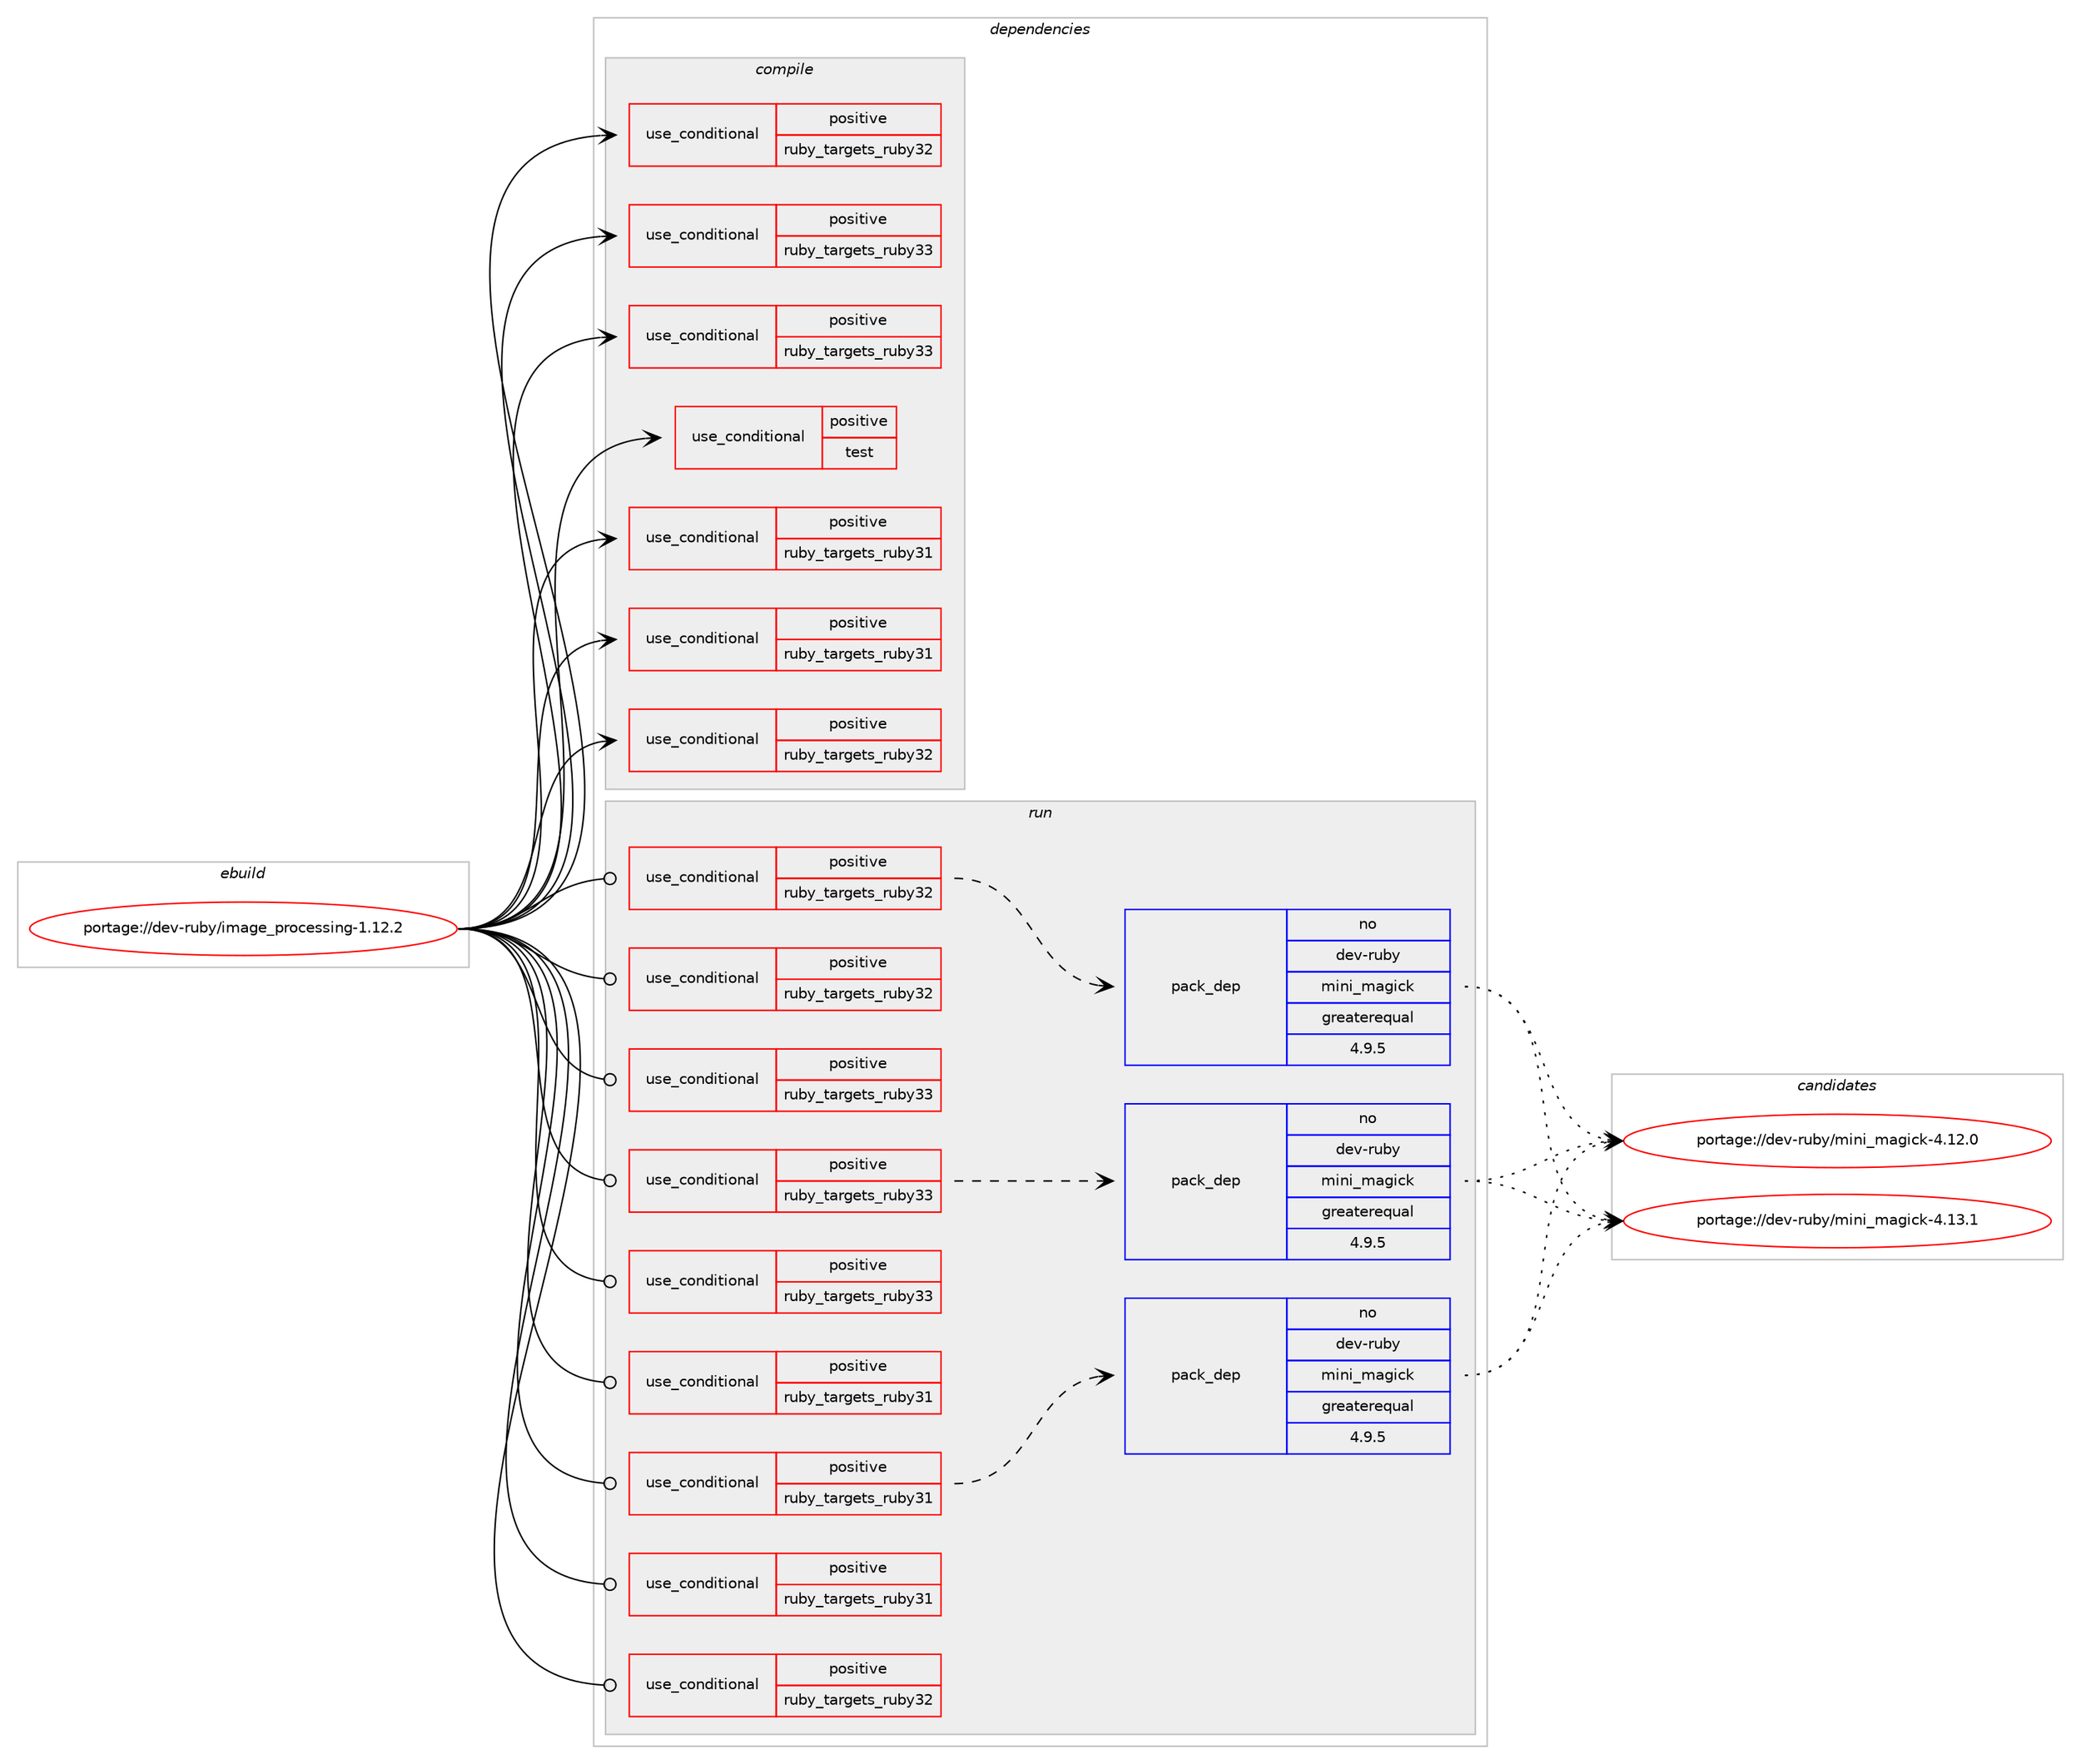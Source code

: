 digraph prolog {

# *************
# Graph options
# *************

newrank=true;
concentrate=true;
compound=true;
graph [rankdir=LR,fontname=Helvetica,fontsize=10,ranksep=1.5];#, ranksep=2.5, nodesep=0.2];
edge  [arrowhead=vee];
node  [fontname=Helvetica,fontsize=10];

# **********
# The ebuild
# **********

subgraph cluster_leftcol {
color=gray;
rank=same;
label=<<i>ebuild</i>>;
id [label="portage://dev-ruby/image_processing-1.12.2", color=red, width=4, href="../dev-ruby/image_processing-1.12.2.svg"];
}

# ****************
# The dependencies
# ****************

subgraph cluster_midcol {
color=gray;
label=<<i>dependencies</i>>;
subgraph cluster_compile {
fillcolor="#eeeeee";
style=filled;
label=<<i>compile</i>>;
subgraph cond47845 {
dependency95270 [label=<<TABLE BORDER="0" CELLBORDER="1" CELLSPACING="0" CELLPADDING="4"><TR><TD ROWSPAN="3" CELLPADDING="10">use_conditional</TD></TR><TR><TD>positive</TD></TR><TR><TD>ruby_targets_ruby31</TD></TR></TABLE>>, shape=none, color=red];
# *** BEGIN UNKNOWN DEPENDENCY TYPE (TODO) ***
# dependency95270 -> package_dependency(portage://dev-ruby/image_processing-1.12.2,install,no,dev-lang,ruby,none,[,,],[slot(3.1)],[])
# *** END UNKNOWN DEPENDENCY TYPE (TODO) ***

}
id:e -> dependency95270:w [weight=20,style="solid",arrowhead="vee"];
subgraph cond47846 {
dependency95271 [label=<<TABLE BORDER="0" CELLBORDER="1" CELLSPACING="0" CELLPADDING="4"><TR><TD ROWSPAN="3" CELLPADDING="10">use_conditional</TD></TR><TR><TD>positive</TD></TR><TR><TD>ruby_targets_ruby31</TD></TR></TABLE>>, shape=none, color=red];
# *** BEGIN UNKNOWN DEPENDENCY TYPE (TODO) ***
# dependency95271 -> package_dependency(portage://dev-ruby/image_processing-1.12.2,install,no,virtual,rubygems,none,[,,],[],[use(enable(ruby_targets_ruby31),negative)])
# *** END UNKNOWN DEPENDENCY TYPE (TODO) ***

}
id:e -> dependency95271:w [weight=20,style="solid",arrowhead="vee"];
subgraph cond47847 {
dependency95272 [label=<<TABLE BORDER="0" CELLBORDER="1" CELLSPACING="0" CELLPADDING="4"><TR><TD ROWSPAN="3" CELLPADDING="10">use_conditional</TD></TR><TR><TD>positive</TD></TR><TR><TD>ruby_targets_ruby32</TD></TR></TABLE>>, shape=none, color=red];
# *** BEGIN UNKNOWN DEPENDENCY TYPE (TODO) ***
# dependency95272 -> package_dependency(portage://dev-ruby/image_processing-1.12.2,install,no,dev-lang,ruby,none,[,,],[slot(3.2)],[])
# *** END UNKNOWN DEPENDENCY TYPE (TODO) ***

}
id:e -> dependency95272:w [weight=20,style="solid",arrowhead="vee"];
subgraph cond47848 {
dependency95273 [label=<<TABLE BORDER="0" CELLBORDER="1" CELLSPACING="0" CELLPADDING="4"><TR><TD ROWSPAN="3" CELLPADDING="10">use_conditional</TD></TR><TR><TD>positive</TD></TR><TR><TD>ruby_targets_ruby32</TD></TR></TABLE>>, shape=none, color=red];
# *** BEGIN UNKNOWN DEPENDENCY TYPE (TODO) ***
# dependency95273 -> package_dependency(portage://dev-ruby/image_processing-1.12.2,install,no,virtual,rubygems,none,[,,],[],[use(enable(ruby_targets_ruby32),negative)])
# *** END UNKNOWN DEPENDENCY TYPE (TODO) ***

}
id:e -> dependency95273:w [weight=20,style="solid",arrowhead="vee"];
subgraph cond47849 {
dependency95274 [label=<<TABLE BORDER="0" CELLBORDER="1" CELLSPACING="0" CELLPADDING="4"><TR><TD ROWSPAN="3" CELLPADDING="10">use_conditional</TD></TR><TR><TD>positive</TD></TR><TR><TD>ruby_targets_ruby33</TD></TR></TABLE>>, shape=none, color=red];
# *** BEGIN UNKNOWN DEPENDENCY TYPE (TODO) ***
# dependency95274 -> package_dependency(portage://dev-ruby/image_processing-1.12.2,install,no,dev-lang,ruby,none,[,,],[slot(3.3)],[])
# *** END UNKNOWN DEPENDENCY TYPE (TODO) ***

}
id:e -> dependency95274:w [weight=20,style="solid",arrowhead="vee"];
subgraph cond47850 {
dependency95275 [label=<<TABLE BORDER="0" CELLBORDER="1" CELLSPACING="0" CELLPADDING="4"><TR><TD ROWSPAN="3" CELLPADDING="10">use_conditional</TD></TR><TR><TD>positive</TD></TR><TR><TD>ruby_targets_ruby33</TD></TR></TABLE>>, shape=none, color=red];
# *** BEGIN UNKNOWN DEPENDENCY TYPE (TODO) ***
# dependency95275 -> package_dependency(portage://dev-ruby/image_processing-1.12.2,install,no,virtual,rubygems,none,[,,],[],[use(enable(ruby_targets_ruby33),negative)])
# *** END UNKNOWN DEPENDENCY TYPE (TODO) ***

}
id:e -> dependency95275:w [weight=20,style="solid",arrowhead="vee"];
subgraph cond47851 {
dependency95276 [label=<<TABLE BORDER="0" CELLBORDER="1" CELLSPACING="0" CELLPADDING="4"><TR><TD ROWSPAN="3" CELLPADDING="10">use_conditional</TD></TR><TR><TD>positive</TD></TR><TR><TD>test</TD></TR></TABLE>>, shape=none, color=red];
# *** BEGIN UNKNOWN DEPENDENCY TYPE (TODO) ***
# dependency95276 -> package_dependency(portage://dev-ruby/image_processing-1.12.2,install,no,media-gfx,imagemagick,none,[,,],[],[use(enable(jpeg),none),use(enable(png),none),use(enable(tiff),none),use(enable(xml),none)])
# *** END UNKNOWN DEPENDENCY TYPE (TODO) ***

}
id:e -> dependency95276:w [weight=20,style="solid",arrowhead="vee"];
}
subgraph cluster_compileandrun {
fillcolor="#eeeeee";
style=filled;
label=<<i>compile and run</i>>;
}
subgraph cluster_run {
fillcolor="#eeeeee";
style=filled;
label=<<i>run</i>>;
subgraph cond47852 {
dependency95277 [label=<<TABLE BORDER="0" CELLBORDER="1" CELLSPACING="0" CELLPADDING="4"><TR><TD ROWSPAN="3" CELLPADDING="10">use_conditional</TD></TR><TR><TD>positive</TD></TR><TR><TD>ruby_targets_ruby31</TD></TR></TABLE>>, shape=none, color=red];
# *** BEGIN UNKNOWN DEPENDENCY TYPE (TODO) ***
# dependency95277 -> package_dependency(portage://dev-ruby/image_processing-1.12.2,run,no,dev-lang,ruby,none,[,,],[slot(3.1)],[])
# *** END UNKNOWN DEPENDENCY TYPE (TODO) ***

}
id:e -> dependency95277:w [weight=20,style="solid",arrowhead="odot"];
subgraph cond47853 {
dependency95278 [label=<<TABLE BORDER="0" CELLBORDER="1" CELLSPACING="0" CELLPADDING="4"><TR><TD ROWSPAN="3" CELLPADDING="10">use_conditional</TD></TR><TR><TD>positive</TD></TR><TR><TD>ruby_targets_ruby31</TD></TR></TABLE>>, shape=none, color=red];
subgraph pack46128 {
dependency95279 [label=<<TABLE BORDER="0" CELLBORDER="1" CELLSPACING="0" CELLPADDING="4" WIDTH="220"><TR><TD ROWSPAN="6" CELLPADDING="30">pack_dep</TD></TR><TR><TD WIDTH="110">no</TD></TR><TR><TD>dev-ruby</TD></TR><TR><TD>mini_magick</TD></TR><TR><TD>greaterequal</TD></TR><TR><TD>4.9.5</TD></TR></TABLE>>, shape=none, color=blue];
}
dependency95278:e -> dependency95279:w [weight=20,style="dashed",arrowhead="vee"];
}
id:e -> dependency95278:w [weight=20,style="solid",arrowhead="odot"];
subgraph cond47854 {
dependency95280 [label=<<TABLE BORDER="0" CELLBORDER="1" CELLSPACING="0" CELLPADDING="4"><TR><TD ROWSPAN="3" CELLPADDING="10">use_conditional</TD></TR><TR><TD>positive</TD></TR><TR><TD>ruby_targets_ruby31</TD></TR></TABLE>>, shape=none, color=red];
# *** BEGIN UNKNOWN DEPENDENCY TYPE (TODO) ***
# dependency95280 -> package_dependency(portage://dev-ruby/image_processing-1.12.2,run,no,virtual,rubygems,none,[,,],[],[use(enable(ruby_targets_ruby31),negative)])
# *** END UNKNOWN DEPENDENCY TYPE (TODO) ***

}
id:e -> dependency95280:w [weight=20,style="solid",arrowhead="odot"];
subgraph cond47855 {
dependency95281 [label=<<TABLE BORDER="0" CELLBORDER="1" CELLSPACING="0" CELLPADDING="4"><TR><TD ROWSPAN="3" CELLPADDING="10">use_conditional</TD></TR><TR><TD>positive</TD></TR><TR><TD>ruby_targets_ruby32</TD></TR></TABLE>>, shape=none, color=red];
# *** BEGIN UNKNOWN DEPENDENCY TYPE (TODO) ***
# dependency95281 -> package_dependency(portage://dev-ruby/image_processing-1.12.2,run,no,dev-lang,ruby,none,[,,],[slot(3.2)],[])
# *** END UNKNOWN DEPENDENCY TYPE (TODO) ***

}
id:e -> dependency95281:w [weight=20,style="solid",arrowhead="odot"];
subgraph cond47856 {
dependency95282 [label=<<TABLE BORDER="0" CELLBORDER="1" CELLSPACING="0" CELLPADDING="4"><TR><TD ROWSPAN="3" CELLPADDING="10">use_conditional</TD></TR><TR><TD>positive</TD></TR><TR><TD>ruby_targets_ruby32</TD></TR></TABLE>>, shape=none, color=red];
subgraph pack46129 {
dependency95283 [label=<<TABLE BORDER="0" CELLBORDER="1" CELLSPACING="0" CELLPADDING="4" WIDTH="220"><TR><TD ROWSPAN="6" CELLPADDING="30">pack_dep</TD></TR><TR><TD WIDTH="110">no</TD></TR><TR><TD>dev-ruby</TD></TR><TR><TD>mini_magick</TD></TR><TR><TD>greaterequal</TD></TR><TR><TD>4.9.5</TD></TR></TABLE>>, shape=none, color=blue];
}
dependency95282:e -> dependency95283:w [weight=20,style="dashed",arrowhead="vee"];
}
id:e -> dependency95282:w [weight=20,style="solid",arrowhead="odot"];
subgraph cond47857 {
dependency95284 [label=<<TABLE BORDER="0" CELLBORDER="1" CELLSPACING="0" CELLPADDING="4"><TR><TD ROWSPAN="3" CELLPADDING="10">use_conditional</TD></TR><TR><TD>positive</TD></TR><TR><TD>ruby_targets_ruby32</TD></TR></TABLE>>, shape=none, color=red];
# *** BEGIN UNKNOWN DEPENDENCY TYPE (TODO) ***
# dependency95284 -> package_dependency(portage://dev-ruby/image_processing-1.12.2,run,no,virtual,rubygems,none,[,,],[],[use(enable(ruby_targets_ruby32),negative)])
# *** END UNKNOWN DEPENDENCY TYPE (TODO) ***

}
id:e -> dependency95284:w [weight=20,style="solid",arrowhead="odot"];
subgraph cond47858 {
dependency95285 [label=<<TABLE BORDER="0" CELLBORDER="1" CELLSPACING="0" CELLPADDING="4"><TR><TD ROWSPAN="3" CELLPADDING="10">use_conditional</TD></TR><TR><TD>positive</TD></TR><TR><TD>ruby_targets_ruby33</TD></TR></TABLE>>, shape=none, color=red];
# *** BEGIN UNKNOWN DEPENDENCY TYPE (TODO) ***
# dependency95285 -> package_dependency(portage://dev-ruby/image_processing-1.12.2,run,no,dev-lang,ruby,none,[,,],[slot(3.3)],[])
# *** END UNKNOWN DEPENDENCY TYPE (TODO) ***

}
id:e -> dependency95285:w [weight=20,style="solid",arrowhead="odot"];
subgraph cond47859 {
dependency95286 [label=<<TABLE BORDER="0" CELLBORDER="1" CELLSPACING="0" CELLPADDING="4"><TR><TD ROWSPAN="3" CELLPADDING="10">use_conditional</TD></TR><TR><TD>positive</TD></TR><TR><TD>ruby_targets_ruby33</TD></TR></TABLE>>, shape=none, color=red];
subgraph pack46130 {
dependency95287 [label=<<TABLE BORDER="0" CELLBORDER="1" CELLSPACING="0" CELLPADDING="4" WIDTH="220"><TR><TD ROWSPAN="6" CELLPADDING="30">pack_dep</TD></TR><TR><TD WIDTH="110">no</TD></TR><TR><TD>dev-ruby</TD></TR><TR><TD>mini_magick</TD></TR><TR><TD>greaterequal</TD></TR><TR><TD>4.9.5</TD></TR></TABLE>>, shape=none, color=blue];
}
dependency95286:e -> dependency95287:w [weight=20,style="dashed",arrowhead="vee"];
}
id:e -> dependency95286:w [weight=20,style="solid",arrowhead="odot"];
subgraph cond47860 {
dependency95288 [label=<<TABLE BORDER="0" CELLBORDER="1" CELLSPACING="0" CELLPADDING="4"><TR><TD ROWSPAN="3" CELLPADDING="10">use_conditional</TD></TR><TR><TD>positive</TD></TR><TR><TD>ruby_targets_ruby33</TD></TR></TABLE>>, shape=none, color=red];
# *** BEGIN UNKNOWN DEPENDENCY TYPE (TODO) ***
# dependency95288 -> package_dependency(portage://dev-ruby/image_processing-1.12.2,run,no,virtual,rubygems,none,[,,],[],[use(enable(ruby_targets_ruby33),negative)])
# *** END UNKNOWN DEPENDENCY TYPE (TODO) ***

}
id:e -> dependency95288:w [weight=20,style="solid",arrowhead="odot"];
}
}

# **************
# The candidates
# **************

subgraph cluster_choices {
rank=same;
color=gray;
label=<<i>candidates</i>>;

subgraph choice46128 {
color=black;
nodesep=1;
choice10010111845114117981214710910511010595109971031059910745524649504648 [label="portage://dev-ruby/mini_magick-4.12.0", color=red, width=4,href="../dev-ruby/mini_magick-4.12.0.svg"];
choice10010111845114117981214710910511010595109971031059910745524649514649 [label="portage://dev-ruby/mini_magick-4.13.1", color=red, width=4,href="../dev-ruby/mini_magick-4.13.1.svg"];
dependency95279:e -> choice10010111845114117981214710910511010595109971031059910745524649504648:w [style=dotted,weight="100"];
dependency95279:e -> choice10010111845114117981214710910511010595109971031059910745524649514649:w [style=dotted,weight="100"];
}
subgraph choice46129 {
color=black;
nodesep=1;
choice10010111845114117981214710910511010595109971031059910745524649504648 [label="portage://dev-ruby/mini_magick-4.12.0", color=red, width=4,href="../dev-ruby/mini_magick-4.12.0.svg"];
choice10010111845114117981214710910511010595109971031059910745524649514649 [label="portage://dev-ruby/mini_magick-4.13.1", color=red, width=4,href="../dev-ruby/mini_magick-4.13.1.svg"];
dependency95283:e -> choice10010111845114117981214710910511010595109971031059910745524649504648:w [style=dotted,weight="100"];
dependency95283:e -> choice10010111845114117981214710910511010595109971031059910745524649514649:w [style=dotted,weight="100"];
}
subgraph choice46130 {
color=black;
nodesep=1;
choice10010111845114117981214710910511010595109971031059910745524649504648 [label="portage://dev-ruby/mini_magick-4.12.0", color=red, width=4,href="../dev-ruby/mini_magick-4.12.0.svg"];
choice10010111845114117981214710910511010595109971031059910745524649514649 [label="portage://dev-ruby/mini_magick-4.13.1", color=red, width=4,href="../dev-ruby/mini_magick-4.13.1.svg"];
dependency95287:e -> choice10010111845114117981214710910511010595109971031059910745524649504648:w [style=dotted,weight="100"];
dependency95287:e -> choice10010111845114117981214710910511010595109971031059910745524649514649:w [style=dotted,weight="100"];
}
}

}
